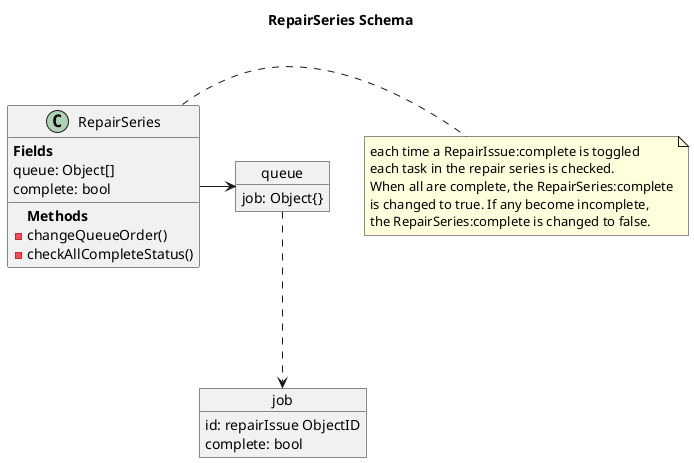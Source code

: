 @startuml
title RepairSeries Schema

class RepairSeries {
{field}**Fields**
queue: Object[]
complete: bool

{method}**Methods**
- changeQueueOrder()
- checkAllCompleteStatus()
}

note right
each time a RepairIssue:complete is toggled
each task in the repair series is checked.
When all are complete, the RepairSeries:complete
is changed to true. If any become incomplete,
the RepairSeries:complete is changed to false.
end note



object queue{
job: Object{}
}

object job {
id: repairIssue ObjectID
complete: bool
}

RepairSeries -> queue
queue ...> job

@enduml